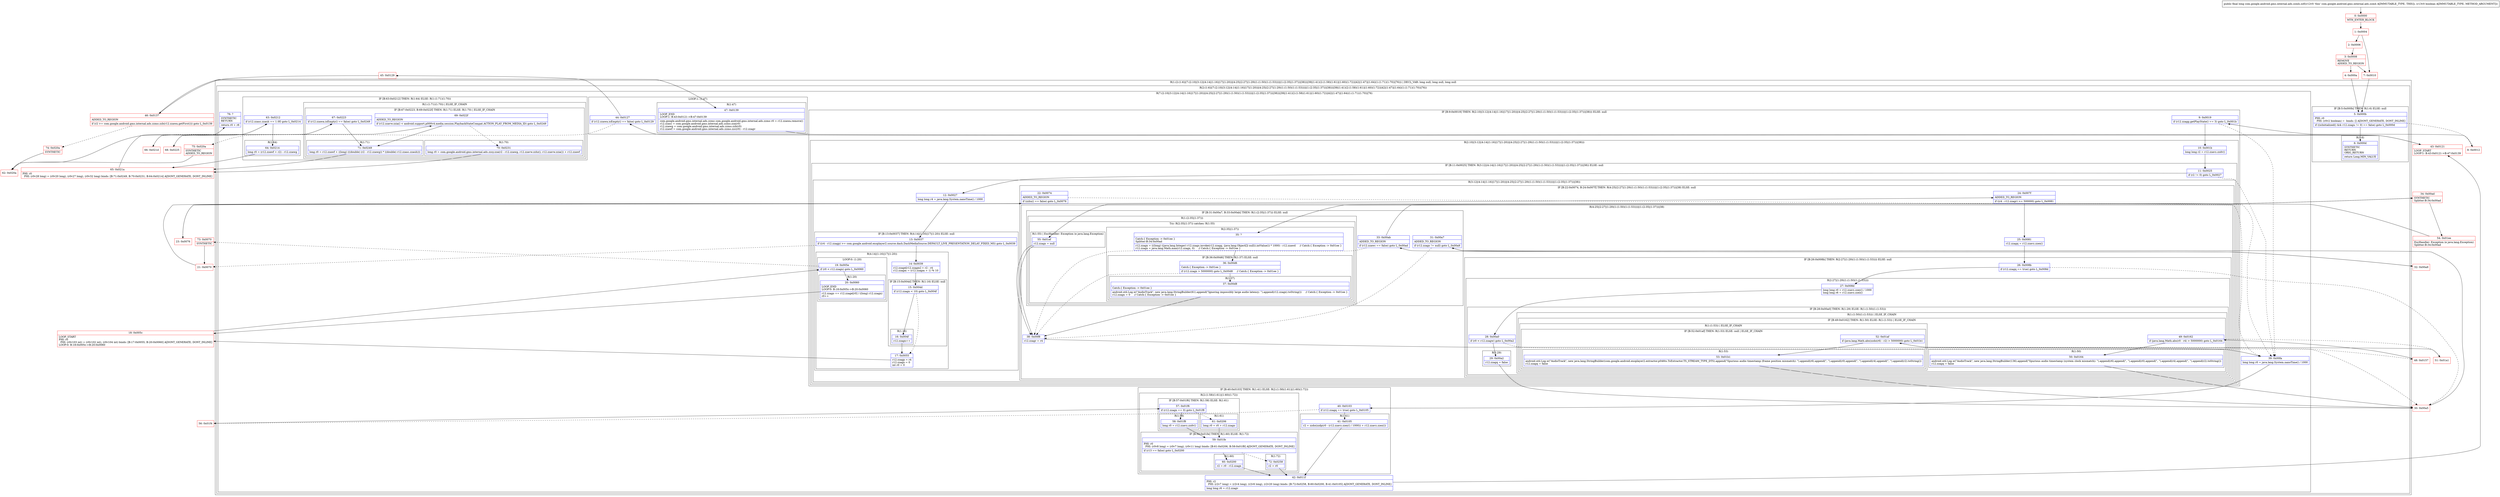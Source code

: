 digraph "CFG forcom.google.android.gms.internal.ads.zzmh.zzf(Z)J" {
subgraph cluster_Region_142139530 {
label = "R(1:(2:(1:6)|(7:(2:10|(3:12|(4:14|(1:16)|17|(1:20))|(4:25|(2:27|(1:29)(1:(1:50)(1:(1:53))))|(1:(2:35|(1:37)))|38)))|39|(1:41)(2:(1:58)(1:61)|(1:60)(1:72))|42|(1:47)|(1:64)(1:(1:71)(1:70))|76))) | DECL_VAR: long null, long null, long null\l";
node [shape=record,color=blue];
subgraph cluster_Region_983721764 {
label = "R(2:(1:6)|(7:(2:10|(3:12|(4:14|(1:16)|17|(1:20))|(4:25|(2:27|(1:29)(1:(1:50)(1:(1:53))))|(1:(2:35|(1:37)))|38)))|39|(1:41)(2:(1:58)(1:61)|(1:60)(1:72))|42|(1:47)|(1:64)(1:(1:71)(1:70))|76))";
node [shape=record,color=blue];
subgraph cluster_IfRegion_1369109775 {
label = "IF [B:5:0x000b] THEN: R(1:6) ELSE: null";
node [shape=record,color=blue];
Node_5 [shape=record,label="{5\:\ 0x000b|PHI: r0 \l  PHI: (r0v2 boolean) =  binds: [] A[DONT_GENERATE, DONT_INLINE]\l|if ((isInitialized() && r12.zzagu != 0) == false) goto L_0x000d\l}"];
subgraph cluster_Region_584555168 {
label = "R(1:6)";
node [shape=record,color=blue];
Node_6 [shape=record,label="{6\:\ 0x000d|SYNTHETIC\lRETURN\lORIG_RETURN\l|return Long.MIN_VALUE\l}"];
}
}
subgraph cluster_Region_319354286 {
label = "R(7:(2:10|(3:12|(4:14|(1:16)|17|(1:20))|(4:25|(2:27|(1:29)(1:(1:50)(1:(1:53))))|(1:(2:35|(1:37)))|38)))|39|(1:41)(2:(1:58)(1:61)|(1:60)(1:72))|42|(1:47)|(1:64)(1:(1:71)(1:70))|76)";
node [shape=record,color=blue];
subgraph cluster_IfRegion_1835291328 {
label = "IF [B:9:0x0019] THEN: R(2:10|(3:12|(4:14|(1:16)|17|(1:20))|(4:25|(2:27|(1:29)(1:(1:50)(1:(1:53))))|(1:(2:35|(1:37)))|38))) ELSE: null";
node [shape=record,color=blue];
Node_9 [shape=record,label="{9\:\ 0x0019|if (r12.zzagg.getPlayState() == 3) goto L_0x001b\l}"];
subgraph cluster_Region_455721529 {
label = "R(2:10|(3:12|(4:14|(1:16)|17|(1:20))|(4:25|(2:27|(1:29)(1:(1:50)(1:(1:53))))|(1:(2:35|(1:37)))|38)))";
node [shape=record,color=blue];
Node_10 [shape=record,label="{10\:\ 0x001b|long long r2 = r12.zzavz.zzdv()\l}"];
subgraph cluster_IfRegion_762741867 {
label = "IF [B:11:0x0025] THEN: R(3:12|(4:14|(1:16)|17|(1:20))|(4:25|(2:27|(1:29)(1:(1:50)(1:(1:53))))|(1:(2:35|(1:37)))|38)) ELSE: null";
node [shape=record,color=blue];
Node_11 [shape=record,label="{11\:\ 0x0025|if (r2 != 0) goto L_0x0027\l}"];
subgraph cluster_Region_1583165696 {
label = "R(3:12|(4:14|(1:16)|17|(1:20))|(4:25|(2:27|(1:29)(1:(1:50)(1:(1:53))))|(1:(2:35|(1:37)))|38))";
node [shape=record,color=blue];
Node_12 [shape=record,label="{12\:\ 0x0027|long long r4 = java.lang.System.nanoTime() \/ 1000\l}"];
subgraph cluster_IfRegion_2089035516 {
label = "IF [B:13:0x0037] THEN: R(4:14|(1:16)|17|(1:20)) ELSE: null";
node [shape=record,color=blue];
Node_13 [shape=record,label="{13\:\ 0x0037|if ((r4 \- r12.zzagp) \>= com.google.android.exoplayer2.source.dash.DashMediaSource.DEFAULT_LIVE_PRESENTATION_DELAY_FIXED_MS) goto L_0x0039\l}"];
subgraph cluster_Region_1129290156 {
label = "R(4:14|(1:16)|17|(1:20))";
node [shape=record,color=blue];
Node_14 [shape=record,label="{14\:\ 0x0039|r12.zzage[r12.zzagm] = r2 \- r4\lr12.zzagm = (r12.zzagm + 1) % 10\l}"];
subgraph cluster_IfRegion_1154913039 {
label = "IF [B:15:0x004d] THEN: R(1:16) ELSE: null";
node [shape=record,color=blue];
Node_15 [shape=record,label="{15\:\ 0x004d|if (r12.zzagn \< 10) goto L_0x004f\l}"];
subgraph cluster_Region_1122120727 {
label = "R(1:16)";
node [shape=record,color=blue];
Node_16 [shape=record,label="{16\:\ 0x004f|r12.zzagn++\l}"];
}
}
Node_17 [shape=record,label="{17\:\ 0x0055|r12.zzagp = r4\lr12.zzago = 0\lint r0 = 0\l}"];
subgraph cluster_LoopRegion_173024576 {
label = "LOOP:0: (1:20)";
node [shape=record,color=blue];
Node_19 [shape=record,label="{19\:\ 0x005e|if (r0 \< r12.zzagn) goto L_0x0060\l}"];
subgraph cluster_Region_769778883 {
label = "R(1:20)";
node [shape=record,color=blue];
Node_20 [shape=record,label="{20\:\ 0x0060|LOOP_END\lLOOP:0: B:18:0x005c\-\>B:20:0x0060\l|r12.zzago += r12.zzage[r0] \/ ((long) r12.zzagn)\lr0++\l}"];
}
}
}
}
subgraph cluster_IfRegion_1647348543 {
label = "IF [B:22:0x0074, B:24:0x007f] THEN: R(4:25|(2:27|(1:29)(1:(1:50)(1:(1:53))))|(1:(2:35|(1:37)))|38) ELSE: null";
node [shape=record,color=blue];
Node_22 [shape=record,label="{22\:\ 0x0074|ADDED_TO_REGION\l|if (zzhu() == false) goto L_0x0076\l}"];
Node_24 [shape=record,label="{24\:\ 0x007f|ADDED_TO_REGION\l|if ((r4 \- r12.zzagr) \>= 500000) goto L_0x0081\l}"];
subgraph cluster_Region_912408207 {
label = "R(4:25|(2:27|(1:29)(1:(1:50)(1:(1:53))))|(1:(2:35|(1:37)))|38)";
node [shape=record,color=blue];
Node_25 [shape=record,label="{25\:\ 0x0081|r12.zzagq = r12.zzavz.zzex()\l}"];
subgraph cluster_IfRegion_1551807601 {
label = "IF [B:26:0x008b] THEN: R(2:27|(1:29)(1:(1:50)(1:(1:53)))) ELSE: null";
node [shape=record,color=blue];
Node_26 [shape=record,label="{26\:\ 0x008b|if (r12.zzagq == true) goto L_0x008d\l}"];
subgraph cluster_Region_1795968377 {
label = "R(2:27|(1:29)(1:(1:50)(1:(1:53))))";
node [shape=record,color=blue];
Node_27 [shape=record,label="{27\:\ 0x008d|long long r0 = r12.zzavz.zzey() \/ 1000\llong long r6 = r12.zzavz.zzez()\l}"];
subgraph cluster_IfRegion_226708052 {
label = "IF [B:28:0x00a0] THEN: R(1:29) ELSE: R(1:(1:50)(1:(1:53)))";
node [shape=record,color=blue];
Node_28 [shape=record,label="{28\:\ 0x00a0|if (r0 \< r12.zzagw) goto L_0x00a2\l}"];
subgraph cluster_Region_323166060 {
label = "R(1:29)";
node [shape=record,color=blue];
Node_29 [shape=record,label="{29\:\ 0x00a2|r12.zzagq = false\l}"];
}
subgraph cluster_Region_1669179616 {
label = "R(1:(1:50)(1:(1:53))) | ELSE_IF_CHAIN\l";
node [shape=record,color=blue];
subgraph cluster_IfRegion_16829086 {
label = "IF [B:49:0x0162] THEN: R(1:50) ELSE: R(1:(1:53)) | ELSE_IF_CHAIN\l";
node [shape=record,color=blue];
Node_49 [shape=record,label="{49\:\ 0x0162|if (java.lang.Math.abs(r0 \- r4) \> 5000000) goto L_0x0164\l}"];
subgraph cluster_Region_759293776 {
label = "R(1:50)";
node [shape=record,color=blue];
Node_50 [shape=record,label="{50\:\ 0x0164|android.util.Log.w(\"AudioTrack\", new java.lang.StringBuilder(136).append(\"Spurious audio timestamp (system clock mismatch): \").append(r6).append(\", \").append(r0).append(\", \").append(r4).append(\", \").append(r2).toString())\lr12.zzagq = false\l}"];
}
subgraph cluster_Region_820804116 {
label = "R(1:(1:53)) | ELSE_IF_CHAIN\l";
node [shape=record,color=blue];
subgraph cluster_IfRegion_2016198859 {
label = "IF [B:52:0x01af] THEN: R(1:53) ELSE: null | ELSE_IF_CHAIN\l";
node [shape=record,color=blue];
Node_52 [shape=record,label="{52\:\ 0x01af|if (java.lang.Math.abs(zzdo(r6) \- r2) \> 5000000) goto L_0x01b1\l}"];
subgraph cluster_Region_1633703545 {
label = "R(1:53)";
node [shape=record,color=blue];
Node_53 [shape=record,label="{53\:\ 0x01b1|android.util.Log.w(\"AudioTrack\", new java.lang.StringBuilder(com.google.android.exoplayer2.extractor.p046ts.TsExtractor.TS_STREAM_TYPE_DTS).append(\"Spurious audio timestamp (frame position mismatch): \").append(r6).append(\", \").append(r0).append(\", \").append(r4).append(\", \").append(r2).toString())\lr12.zzagq = false\l}"];
}
}
}
}
}
}
}
}
subgraph cluster_IfRegion_429432132 {
label = "IF [B:31:0x00a7, B:33:0x00ab] THEN: R(1:(2:35|(1:37))) ELSE: null";
node [shape=record,color=blue];
Node_31 [shape=record,label="{31\:\ 0x00a7|ADDED_TO_REGION\l|if (r12.zzags != null) goto L_0x00a9\l}"];
Node_33 [shape=record,label="{33\:\ 0x00ab|ADDED_TO_REGION\l|if (r12.zzawc == false) goto L_0x00ad\l}"];
subgraph cluster_Region_313215332 {
label = "R(1:(2:35|(1:37)))";
node [shape=record,color=blue];
subgraph cluster_TryCatchRegion_480237945 {
label = "Try: R(2:35|(1:37)) catches: R(1:55)";
node [shape=record,color=blue];
subgraph cluster_Region_1341144100 {
label = "R(2:35|(1:37))";
node [shape=record,color=blue];
Node_35 [shape=record,label="{35\:\ ?|Catch:\{ Exception \-\> 0x01ee \}\lSplitter:B:34:0x00ad\l|r12.zzagx = (((long) ((java.lang.Integer) r12.zzags.invoke(r12.zzagg, (java.lang.Object[]) null)).intValue()) * 1000) \- r12.zzawd     \/\/ Catch:\{ Exception \-\> 0x01ee \}\lr12.zzagx = java.lang.Math.max(r12.zzagx, 0)     \/\/ Catch:\{ Exception \-\> 0x01ee \}\l}"];
subgraph cluster_IfRegion_316668451 {
label = "IF [B:36:0x00d6] THEN: R(1:37) ELSE: null";
node [shape=record,color=blue];
Node_36 [shape=record,label="{36\:\ 0x00d6|Catch:\{ Exception \-\> 0x01ee \}\l|if (r12.zzagx \> 5000000) goto L_0x00d8     \/\/ Catch:\{ Exception \-\> 0x01ee \}\l}"];
subgraph cluster_Region_1517777269 {
label = "R(1:37)";
node [shape=record,color=blue];
Node_37 [shape=record,label="{37\:\ 0x00d8|Catch:\{ Exception \-\> 0x01ee \}\l|android.util.Log.w(\"AudioTrack\", new java.lang.StringBuilder(61).append(\"Ignoring impossibly large audio latency: \").append(r12.zzagx).toString())     \/\/ Catch:\{ Exception \-\> 0x01ee \}\lr12.zzagx = 0     \/\/ Catch:\{ Exception \-\> 0x01ee \}\l}"];
}
}
}
subgraph cluster_Region_952188755 {
label = "R(1:55) | ExcHandler: Exception (e java.lang.Exception)\l";
node [shape=record,color=blue];
Node_55 [shape=record,label="{55\:\ 0x01ef|r12.zzags = null\l}"];
}
}
}
}
Node_38 [shape=record,label="{38\:\ 0x00f8|r12.zzagr = r4\l}"];
}
}
}
}
}
}
Node_39 [shape=record,label="{39\:\ 0x00fa|long long r0 = java.lang.System.nanoTime() \/ 1000\l}"];
subgraph cluster_IfRegion_1981687155 {
label = "IF [B:40:0x0103] THEN: R(1:41) ELSE: R(2:(1:58)(1:61)|(1:60)(1:72))";
node [shape=record,color=blue];
Node_40 [shape=record,label="{40\:\ 0x0103|if (r12.zzagq == true) goto L_0x0105\l}"];
subgraph cluster_Region_909101450 {
label = "R(1:41)";
node [shape=record,color=blue];
Node_41 [shape=record,label="{41\:\ 0x0105|r2 = zzdo(zzdp(r0 \- (r12.zzavz.zzey() \/ 1000)) + r12.zzavz.zzez())\l}"];
}
subgraph cluster_Region_469616497 {
label = "R(2:(1:58)(1:61)|(1:60)(1:72))";
node [shape=record,color=blue];
subgraph cluster_IfRegion_2061562274 {
label = "IF [B:57:0x01f6] THEN: R(1:58) ELSE: R(1:61)";
node [shape=record,color=blue];
Node_57 [shape=record,label="{57\:\ 0x01f6|if (r12.zzagn == 0) goto L_0x01f8\l}"];
subgraph cluster_Region_1638863677 {
label = "R(1:58)";
node [shape=record,color=blue];
Node_58 [shape=record,label="{58\:\ 0x01f8|long r0 = r12.zzavz.zzdv()\l}"];
}
subgraph cluster_Region_108526375 {
label = "R(1:61)";
node [shape=record,color=blue];
Node_61 [shape=record,label="{61\:\ 0x0206|long r0 = r0 + r12.zzago\l}"];
}
}
subgraph cluster_IfRegion_1265263114 {
label = "IF [B:59:0x01fe] THEN: R(1:60) ELSE: R(1:72)";
node [shape=record,color=blue];
Node_59 [shape=record,label="{59\:\ 0x01fe|PHI: r0 \l  PHI: (r0v8 long) = (r0v7 long), (r0v11 long) binds: [B:61:0x0206, B:58:0x01f8] A[DONT_GENERATE, DONT_INLINE]\l|if (r13 == false) goto L_0x0200\l}"];
subgraph cluster_Region_2104869787 {
label = "R(1:60)";
node [shape=record,color=blue];
Node_60 [shape=record,label="{60\:\ 0x0200|r2 = r0 \- r12.zzagx\l}"];
}
subgraph cluster_Region_895368995 {
label = "R(1:72)";
node [shape=record,color=blue];
Node_72 [shape=record,label="{72\:\ 0x0258|r2 = r0\l}"];
}
}
}
}
Node_42 [shape=record,label="{42\:\ 0x011f|PHI: r2 \l  PHI: (r2v7 long) = (r2v4 long), (r2v6 long), (r2v20 long) binds: [B:72:0x0258, B:60:0x0200, B:41:0x0105] A[DONT_GENERATE, DONT_INLINE]\l|long long r6 = r12.zzagv\l}"];
subgraph cluster_LoopRegion_1289286569 {
label = "LOOP:1: (1:47)";
node [shape=record,color=blue];
Node_44 [shape=record,label="{44\:\ 0x0127|if (r12.zzawa.isEmpty() == false) goto L_0x0129\l}"];
subgraph cluster_Region_1251253907 {
label = "R(1:47)";
node [shape=record,color=blue];
Node_47 [shape=record,label="{47\:\ 0x0139|LOOP_END\lLOOP:1: B:43:0x0121\-\>B:47:0x0139\l|com.google.android.gms.internal.ads.zzmo com.google.android.gms.internal.ads.zzmo r0 = r12.zzawa.remove()\lr12.zzasc = com.google.android.gms.internal.ads.zzmo.zza(r0)\lr12.zzawg = com.google.android.gms.internal.ads.zzmo.zzb(r0)\lr12.zzawf = com.google.android.gms.internal.ads.zzmo.zzc(r0) \- r12.zzagv\l}"];
}
}
subgraph cluster_IfRegion_963343116 {
label = "IF [B:63:0x0212] THEN: R(1:64) ELSE: R(1:(1:71)(1:70))";
node [shape=record,color=blue];
Node_63 [shape=record,label="{63\:\ 0x0212|if (r12.zzasc.zzauh == 1.0f) goto L_0x0214\l}"];
subgraph cluster_Region_422506294 {
label = "R(1:64)";
node [shape=record,color=blue];
Node_64 [shape=record,label="{64\:\ 0x0214|long r0 = (r12.zzawf + r2) \- r12.zzawg\l}"];
}
subgraph cluster_Region_1148975202 {
label = "R(1:(1:71)(1:70)) | ELSE_IF_CHAIN\l";
node [shape=record,color=blue];
subgraph cluster_IfRegion_1553578197 {
label = "IF [B:67:0x0223, B:69:0x022f] THEN: R(1:71) ELSE: R(1:70) | ELSE_IF_CHAIN\l";
node [shape=record,color=blue];
Node_67 [shape=record,label="{67\:\ 0x0223|if (r12.zzawa.isEmpty() == false) goto L_0x0249\l}"];
Node_69 [shape=record,label="{69\:\ 0x022f|ADDED_TO_REGION\l|if (r12.zzavw.zzia() \< android.support.p000v4.media.session.PlaybackStateCompat.ACTION_PLAY_FROM_MEDIA_ID) goto L_0x0249\l}"];
subgraph cluster_Region_1147314641 {
label = "R(1:71)";
node [shape=record,color=blue];
Node_71 [shape=record,label="{71\:\ 0x0249|long r0 = r12.zzawf + ((long) (((double) (r2 \- r12.zzawg)) * ((double) r12.zzasc.zzauh)))\l}"];
}
subgraph cluster_Region_1565357211 {
label = "R(1:70)";
node [shape=record,color=blue];
Node_70 [shape=record,label="{70\:\ 0x0231|long r0 = com.google.android.gms.internal.ads.zzsy.zza(r2 \- r12.zzawg, r12.zzavw.zzhz(), r12.zzavw.zzia()) + r12.zzawf\l}"];
}
}
}
}
Node_76 [shape=record,label="{76\:\ ?|SYNTHETIC\lRETURN\l|return r0 + r6\l}"];
}
}
}
subgraph cluster_Region_952188755 {
label = "R(1:55) | ExcHandler: Exception (e java.lang.Exception)\l";
node [shape=record,color=blue];
Node_55 [shape=record,label="{55\:\ 0x01ef|r12.zzags = null\l}"];
}
Node_0 [shape=record,color=red,label="{0\:\ 0x0000|MTH_ENTER_BLOCK\l}"];
Node_1 [shape=record,color=red,label="{1\:\ 0x0004}"];
Node_2 [shape=record,color=red,label="{2\:\ 0x0006}"];
Node_3 [shape=record,color=red,label="{3\:\ 0x0008|REMOVE\lADDED_TO_REGION\l}"];
Node_4 [shape=record,color=red,label="{4\:\ 0x000a}"];
Node_7 [shape=record,color=red,label="{7\:\ 0x0010}"];
Node_8 [shape=record,color=red,label="{8\:\ 0x0012}"];
Node_18 [shape=record,color=red,label="{18\:\ 0x005c|LOOP_START\lPHI: r0 \l  PHI: (r0v103 int) = (r0v102 int), (r0v104 int) binds: [B:17:0x0055, B:20:0x0060] A[DONT_GENERATE, DONT_INLINE]\lLOOP:0: B:18:0x005c\-\>B:20:0x0060\l}"];
Node_21 [shape=record,color=red,label="{21\:\ 0x0070}"];
Node_23 [shape=record,color=red,label="{23\:\ 0x0076}"];
Node_30 [shape=record,color=red,label="{30\:\ 0x00a5}"];
Node_32 [shape=record,color=red,label="{32\:\ 0x00a9}"];
Node_34 [shape=record,color=red,label="{34\:\ 0x00ad|SYNTHETIC\lSplitter:B:34:0x00ad\l}"];
Node_43 [shape=record,color=red,label="{43\:\ 0x0121|LOOP_START\lLOOP:1: B:43:0x0121\-\>B:47:0x0139\l}"];
Node_45 [shape=record,color=red,label="{45\:\ 0x0129}"];
Node_46 [shape=record,color=red,label="{46\:\ 0x0137|ADDED_TO_REGION\l|if (r2 \>= com.google.android.gms.internal.ads.zzmo.zzb(r12.zzawa.getFirst())) goto L_0x0139\l}"];
Node_48 [shape=record,color=red,label="{48\:\ 0x0157}"];
Node_51 [shape=record,color=red,label="{51\:\ 0x01a1}"];
Node_54 [shape=record,color=red,label="{54\:\ 0x01ee|ExcHandler: Exception (e java.lang.Exception)\lSplitter:B:34:0x00ad\l}"];
Node_56 [shape=record,color=red,label="{56\:\ 0x01f4}"];
Node_62 [shape=record,color=red,label="{62\:\ 0x020a}"];
Node_65 [shape=record,color=red,label="{65\:\ 0x021a|PHI: r0 \l  PHI: (r0v28 long) = (r0v20 long), (r0v27 long), (r0v32 long) binds: [B:71:0x0249, B:70:0x0231, B:64:0x0214] A[DONT_GENERATE, DONT_INLINE]\l}"];
Node_66 [shape=record,color=red,label="{66\:\ 0x021d}"];
Node_68 [shape=record,color=red,label="{68\:\ 0x0225}"];
Node_73 [shape=record,color=red,label="{73\:\ 0x0070|SYNTHETIC\l}"];
Node_74 [shape=record,color=red,label="{74\:\ 0x020a|SYNTHETIC\l}"];
Node_75 [shape=record,color=red,label="{75\:\ 0x020a|SYNTHETIC\lADDED_TO_REGION\l}"];
MethodNode[shape=record,label="{public final long com.google.android.gms.internal.ads.zzmh.zzf((r12v0 'this' com.google.android.gms.internal.ads.zzmh A[IMMUTABLE_TYPE, THIS]), (r13v0 boolean A[IMMUTABLE_TYPE, METHOD_ARGUMENT])) }"];
MethodNode -> Node_0;
Node_5 -> Node_6;
Node_5 -> Node_8[style=dashed];
Node_9 -> Node_10;
Node_9 -> Node_39[style=dashed];
Node_10 -> Node_11;
Node_11 -> Node_12;
Node_11 -> Node_39[style=dashed];
Node_12 -> Node_13;
Node_13 -> Node_14;
Node_13 -> Node_21[style=dashed];
Node_14 -> Node_15;
Node_15 -> Node_16;
Node_15 -> Node_17[style=dashed];
Node_16 -> Node_17;
Node_17 -> Node_18;
Node_19 -> Node_20;
Node_19 -> Node_73[style=dashed];
Node_20 -> Node_18;
Node_22 -> Node_23;
Node_22 -> Node_39[style=dashed];
Node_24 -> Node_25;
Node_24 -> Node_39[style=dashed];
Node_25 -> Node_26;
Node_26 -> Node_27;
Node_26 -> Node_30[style=dashed];
Node_27 -> Node_28;
Node_28 -> Node_29;
Node_28 -> Node_48[style=dashed];
Node_29 -> Node_30;
Node_49 -> Node_50;
Node_49 -> Node_51[style=dashed];
Node_50 -> Node_30;
Node_52 -> Node_30[style=dashed];
Node_52 -> Node_53;
Node_53 -> Node_30;
Node_31 -> Node_32;
Node_31 -> Node_38[style=dashed];
Node_33 -> Node_34;
Node_33 -> Node_38[style=dashed];
Node_35 -> Node_36;
Node_36 -> Node_37;
Node_36 -> Node_38[style=dashed];
Node_37 -> Node_38;
Node_55 -> Node_38;
Node_38 -> Node_39;
Node_39 -> Node_40;
Node_40 -> Node_41;
Node_40 -> Node_56[style=dashed];
Node_41 -> Node_42;
Node_57 -> Node_58;
Node_57 -> Node_61[style=dashed];
Node_58 -> Node_59;
Node_61 -> Node_59;
Node_59 -> Node_60;
Node_59 -> Node_72[style=dashed];
Node_60 -> Node_42;
Node_72 -> Node_42;
Node_42 -> Node_43;
Node_44 -> Node_45;
Node_44 -> Node_75[style=dashed];
Node_47 -> Node_43;
Node_63 -> Node_64;
Node_63 -> Node_66[style=dashed];
Node_64 -> Node_65;
Node_67 -> Node_68[style=dashed];
Node_67 -> Node_71;
Node_69 -> Node_70[style=dashed];
Node_69 -> Node_71;
Node_71 -> Node_65;
Node_70 -> Node_65;
Node_55 -> Node_38;
Node_0 -> Node_1;
Node_1 -> Node_2;
Node_1 -> Node_7;
Node_2 -> Node_3;
Node_3 -> Node_4;
Node_3 -> Node_7;
Node_4 -> Node_5;
Node_7 -> Node_5;
Node_8 -> Node_9;
Node_18 -> Node_19;
Node_21 -> Node_22;
Node_23 -> Node_24;
Node_30 -> Node_31;
Node_32 -> Node_33;
Node_34 -> Node_35;
Node_34 -> Node_54;
Node_43 -> Node_44;
Node_45 -> Node_46;
Node_46 -> Node_47;
Node_46 -> Node_74[style=dashed];
Node_48 -> Node_49;
Node_51 -> Node_52;
Node_54 -> Node_55;
Node_56 -> Node_57;
Node_62 -> Node_63;
Node_65 -> Node_76;
Node_66 -> Node_67;
Node_68 -> Node_69;
Node_73 -> Node_21;
Node_74 -> Node_62;
Node_75 -> Node_62;
}

